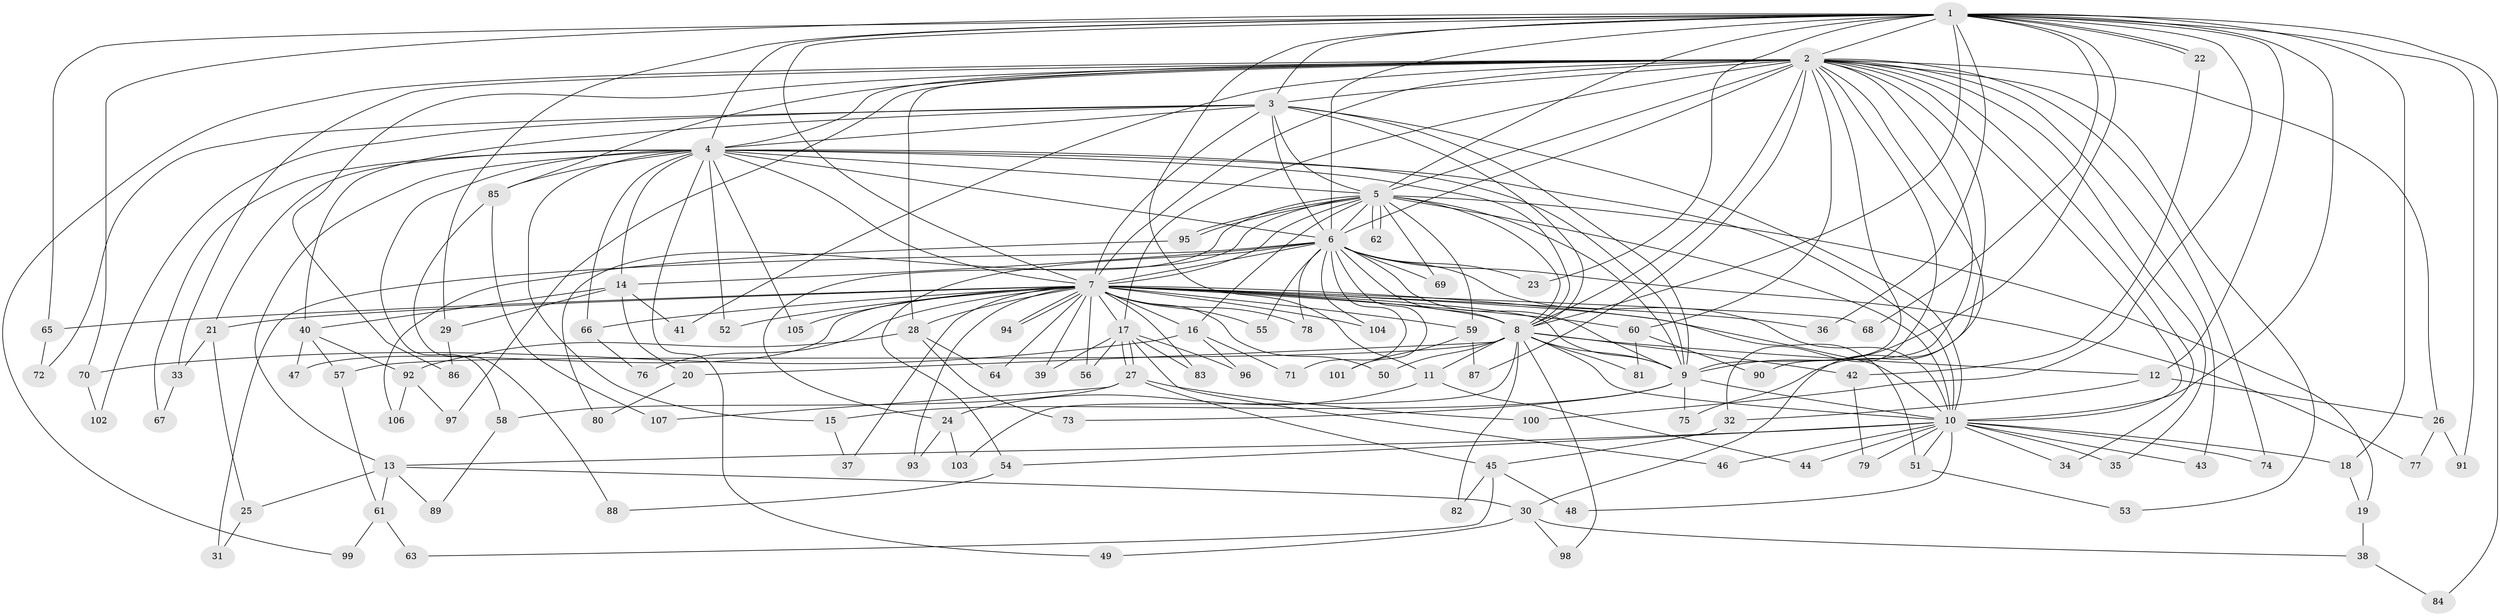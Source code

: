 // coarse degree distribution, {22: 0.012048192771084338, 26: 0.012048192771084338, 21: 0.012048192771084338, 18: 0.012048192771084338, 20: 0.012048192771084338, 19: 0.012048192771084338, 33: 0.012048192771084338, 11: 0.012048192771084338, 17: 0.012048192771084338, 4: 0.07228915662650602, 6: 0.024096385542168676, 9: 0.024096385542168676, 8: 0.012048192771084338, 3: 0.1686746987951807, 2: 0.5542168674698795, 5: 0.03614457831325301}
// Generated by graph-tools (version 1.1) at 2025/41/03/06/25 10:41:42]
// undirected, 107 vertices, 239 edges
graph export_dot {
graph [start="1"]
  node [color=gray90,style=filled];
  1;
  2;
  3;
  4;
  5;
  6;
  7;
  8;
  9;
  10;
  11;
  12;
  13;
  14;
  15;
  16;
  17;
  18;
  19;
  20;
  21;
  22;
  23;
  24;
  25;
  26;
  27;
  28;
  29;
  30;
  31;
  32;
  33;
  34;
  35;
  36;
  37;
  38;
  39;
  40;
  41;
  42;
  43;
  44;
  45;
  46;
  47;
  48;
  49;
  50;
  51;
  52;
  53;
  54;
  55;
  56;
  57;
  58;
  59;
  60;
  61;
  62;
  63;
  64;
  65;
  66;
  67;
  68;
  69;
  70;
  71;
  72;
  73;
  74;
  75;
  76;
  77;
  78;
  79;
  80;
  81;
  82;
  83;
  84;
  85;
  86;
  87;
  88;
  89;
  90;
  91;
  92;
  93;
  94;
  95;
  96;
  97;
  98;
  99;
  100;
  101;
  102;
  103;
  104;
  105;
  106;
  107;
  1 -- 2;
  1 -- 3;
  1 -- 4;
  1 -- 5;
  1 -- 6;
  1 -- 7;
  1 -- 8;
  1 -- 9;
  1 -- 10;
  1 -- 11;
  1 -- 12;
  1 -- 18;
  1 -- 22;
  1 -- 22;
  1 -- 23;
  1 -- 29;
  1 -- 36;
  1 -- 65;
  1 -- 68;
  1 -- 70;
  1 -- 84;
  1 -- 91;
  1 -- 100;
  2 -- 3;
  2 -- 4;
  2 -- 5;
  2 -- 6;
  2 -- 7;
  2 -- 8;
  2 -- 9;
  2 -- 10;
  2 -- 17;
  2 -- 26;
  2 -- 28;
  2 -- 30;
  2 -- 32;
  2 -- 33;
  2 -- 34;
  2 -- 35;
  2 -- 41;
  2 -- 43;
  2 -- 53;
  2 -- 60;
  2 -- 74;
  2 -- 75;
  2 -- 85;
  2 -- 86;
  2 -- 87;
  2 -- 90;
  2 -- 97;
  2 -- 99;
  3 -- 4;
  3 -- 5;
  3 -- 6;
  3 -- 7;
  3 -- 8;
  3 -- 9;
  3 -- 10;
  3 -- 40;
  3 -- 72;
  3 -- 102;
  4 -- 5;
  4 -- 6;
  4 -- 7;
  4 -- 8;
  4 -- 9;
  4 -- 10;
  4 -- 13;
  4 -- 14;
  4 -- 15;
  4 -- 21;
  4 -- 49;
  4 -- 52;
  4 -- 58;
  4 -- 66;
  4 -- 67;
  4 -- 85;
  4 -- 105;
  5 -- 6;
  5 -- 7;
  5 -- 8;
  5 -- 9;
  5 -- 10;
  5 -- 16;
  5 -- 19;
  5 -- 24;
  5 -- 59;
  5 -- 62;
  5 -- 62;
  5 -- 69;
  5 -- 80;
  5 -- 95;
  5 -- 95;
  6 -- 7;
  6 -- 8;
  6 -- 9;
  6 -- 10;
  6 -- 14;
  6 -- 23;
  6 -- 31;
  6 -- 54;
  6 -- 55;
  6 -- 69;
  6 -- 71;
  6 -- 77;
  6 -- 78;
  6 -- 101;
  6 -- 104;
  7 -- 8;
  7 -- 9;
  7 -- 10;
  7 -- 16;
  7 -- 17;
  7 -- 21;
  7 -- 28;
  7 -- 36;
  7 -- 37;
  7 -- 39;
  7 -- 47;
  7 -- 50;
  7 -- 51;
  7 -- 52;
  7 -- 55;
  7 -- 56;
  7 -- 59;
  7 -- 60;
  7 -- 64;
  7 -- 65;
  7 -- 66;
  7 -- 68;
  7 -- 76;
  7 -- 78;
  7 -- 83;
  7 -- 93;
  7 -- 94;
  7 -- 94;
  7 -- 104;
  7 -- 105;
  8 -- 9;
  8 -- 10;
  8 -- 11;
  8 -- 12;
  8 -- 20;
  8 -- 42;
  8 -- 50;
  8 -- 57;
  8 -- 81;
  8 -- 82;
  8 -- 98;
  8 -- 103;
  9 -- 10;
  9 -- 15;
  9 -- 73;
  9 -- 75;
  10 -- 13;
  10 -- 18;
  10 -- 34;
  10 -- 35;
  10 -- 43;
  10 -- 44;
  10 -- 46;
  10 -- 48;
  10 -- 51;
  10 -- 54;
  10 -- 74;
  10 -- 79;
  11 -- 24;
  11 -- 44;
  12 -- 26;
  12 -- 32;
  13 -- 25;
  13 -- 30;
  13 -- 61;
  13 -- 89;
  14 -- 20;
  14 -- 29;
  14 -- 40;
  14 -- 41;
  15 -- 37;
  16 -- 70;
  16 -- 71;
  16 -- 96;
  17 -- 27;
  17 -- 27;
  17 -- 39;
  17 -- 46;
  17 -- 56;
  17 -- 83;
  17 -- 96;
  18 -- 19;
  19 -- 38;
  20 -- 80;
  21 -- 25;
  21 -- 33;
  22 -- 42;
  24 -- 93;
  24 -- 103;
  25 -- 31;
  26 -- 77;
  26 -- 91;
  27 -- 45;
  27 -- 58;
  27 -- 100;
  27 -- 107;
  28 -- 64;
  28 -- 73;
  28 -- 92;
  29 -- 86;
  30 -- 38;
  30 -- 49;
  30 -- 98;
  32 -- 45;
  33 -- 67;
  38 -- 84;
  40 -- 47;
  40 -- 57;
  40 -- 92;
  42 -- 79;
  45 -- 48;
  45 -- 63;
  45 -- 82;
  51 -- 53;
  54 -- 88;
  57 -- 61;
  58 -- 89;
  59 -- 87;
  59 -- 101;
  60 -- 81;
  60 -- 90;
  61 -- 63;
  61 -- 99;
  65 -- 72;
  66 -- 76;
  70 -- 102;
  85 -- 88;
  85 -- 107;
  92 -- 97;
  92 -- 106;
  95 -- 106;
}
